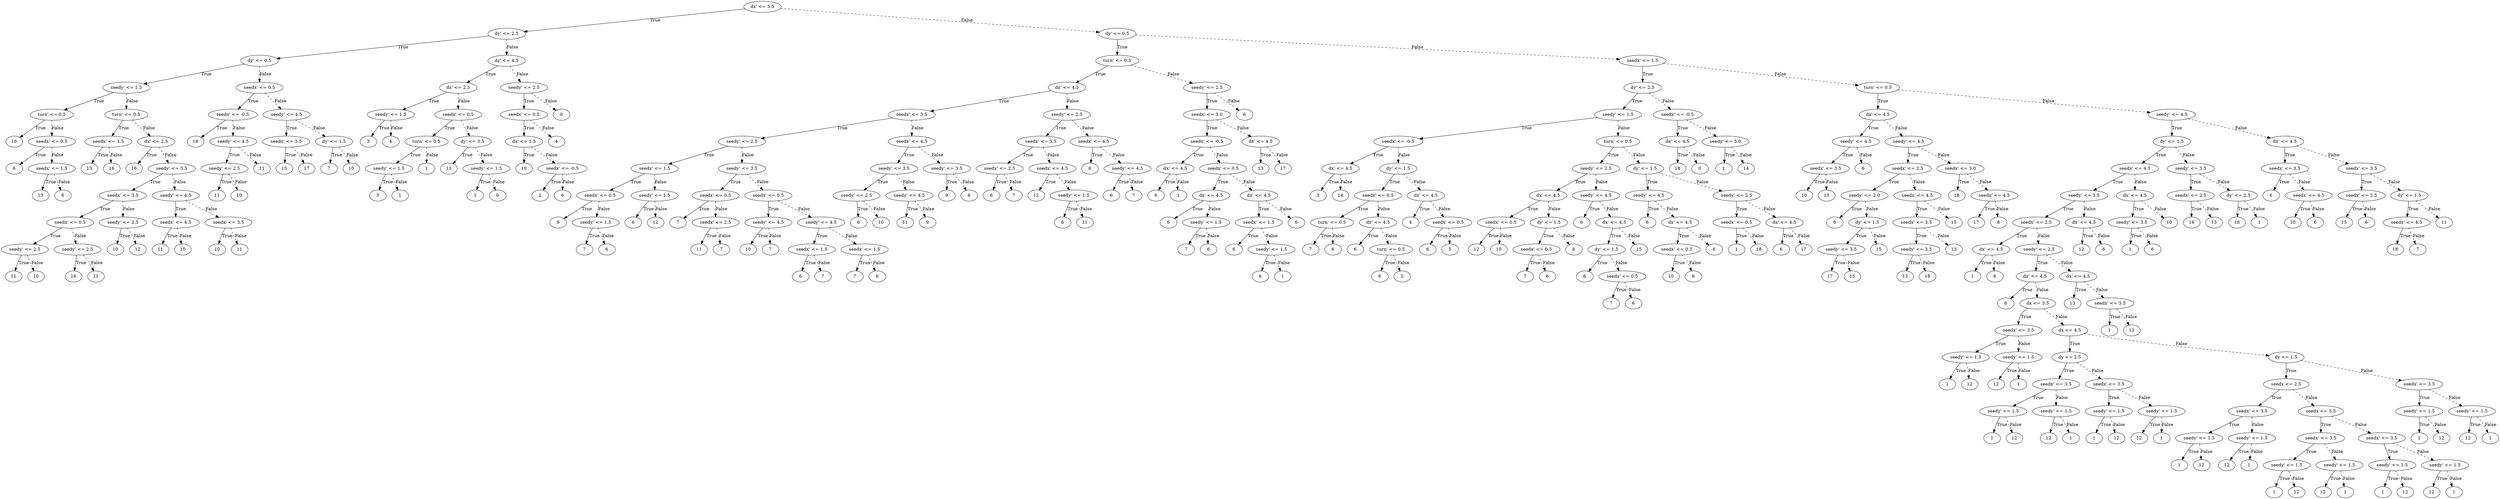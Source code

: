 digraph {
0 [label="dx' <= 3.5"];
1 [label="dy' <= 2.5"];
2 [label="dy' <= 0.5"];
3 [label="seedy' <= 1.5"];
4 [label="turn' <= 0.5"];
5 [label="16"];
4 -> 5 [label="True"];
6 [label="seedx' <= 0.5"];
7 [label="6"];
6 -> 7 [label="True"];
8 [label="seedx' <= 1.5"];
9 [label="13"];
8 -> 9 [label="True"];
10 [label="6"];
8 -> 10 [style="dashed", label="False"];
6 -> 8 [style="dashed", label="False"];
4 -> 6 [style="dashed", label="False"];
3 -> 4 [label="True"];
11 [label="turn' <= 0.5"];
12 [label="seedx' <= 1.5"];
13 [label="13"];
12 -> 13 [label="True"];
14 [label="16"];
12 -> 14 [style="dashed", label="False"];
11 -> 12 [label="True"];
15 [label="dx' <= 2.5"];
16 [label="16"];
15 -> 16 [label="True"];
17 [label="seedy' <= 3.5"];
18 [label="seedx' <= 3.5"];
19 [label="seedx' <= 0.5"];
20 [label="seedy' <= 2.5"];
21 [label="11"];
20 -> 21 [label="True"];
22 [label="10"];
20 -> 22 [style="dashed", label="False"];
19 -> 20 [label="True"];
23 [label="seedy' <= 2.5"];
24 [label="16"];
23 -> 24 [label="True"];
25 [label="11"];
23 -> 25 [style="dashed", label="False"];
19 -> 23 [style="dashed", label="False"];
18 -> 19 [label="True"];
26 [label="seedy' <= 2.5"];
27 [label="10"];
26 -> 27 [label="True"];
28 [label="12"];
26 -> 28 [style="dashed", label="False"];
18 -> 26 [style="dashed", label="False"];
17 -> 18 [label="True"];
29 [label="seedy' <= 4.5"];
30 [label="seedx' <= 4.5"];
31 [label="11"];
30 -> 31 [label="True"];
32 [label="10"];
30 -> 32 [style="dashed", label="False"];
29 -> 30 [label="True"];
33 [label="seedx' <= 3.5"];
34 [label="10"];
33 -> 34 [label="True"];
35 [label="11"];
33 -> 35 [style="dashed", label="False"];
29 -> 33 [style="dashed", label="False"];
17 -> 29 [style="dashed", label="False"];
15 -> 17 [style="dashed", label="False"];
11 -> 15 [style="dashed", label="False"];
3 -> 11 [style="dashed", label="False"];
2 -> 3 [label="True"];
36 [label="seedx' <= 0.5"];
37 [label="seedx' <= -0.5"];
38 [label="18"];
37 -> 38 [label="True"];
39 [label="seedy' <= 4.5"];
40 [label="seedy' <= 2.5"];
41 [label="11"];
40 -> 41 [label="True"];
42 [label="10"];
40 -> 42 [style="dashed", label="False"];
39 -> 40 [label="True"];
43 [label="11"];
39 -> 43 [style="dashed", label="False"];
37 -> 39 [style="dashed", label="False"];
36 -> 37 [label="True"];
44 [label="seedy' <= 4.5"];
45 [label="seedx' <= 3.5"];
46 [label="15"];
45 -> 46 [label="True"];
47 [label="17"];
45 -> 47 [style="dashed", label="False"];
44 -> 45 [label="True"];
48 [label="dy' <= 1.5"];
49 [label="7"];
48 -> 49 [label="True"];
50 [label="10"];
48 -> 50 [style="dashed", label="False"];
44 -> 48 [style="dashed", label="False"];
36 -> 44 [style="dashed", label="False"];
2 -> 36 [style="dashed", label="False"];
1 -> 2 [label="True"];
51 [label="dy' <= 4.5"];
52 [label="dx' <= 2.5"];
53 [label="seedy' <= 1.5"];
54 [label="3"];
53 -> 54 [label="True"];
55 [label="4"];
53 -> 55 [style="dashed", label="False"];
52 -> 53 [label="True"];
56 [label="seedx' <= 0.5"];
57 [label="turn' <= 0.5"];
58 [label="seedy' <= 1.5"];
59 [label="3"];
58 -> 59 [label="True"];
60 [label="1"];
58 -> 60 [style="dashed", label="False"];
57 -> 58 [label="True"];
61 [label="1"];
57 -> 61 [style="dashed", label="False"];
56 -> 57 [label="True"];
62 [label="dy' <= 3.5"];
63 [label="13"];
62 -> 63 [label="True"];
64 [label="seedy' <= 1.5"];
65 [label="1"];
64 -> 65 [label="True"];
66 [label="0"];
64 -> 66 [style="dashed", label="False"];
62 -> 64 [style="dashed", label="False"];
56 -> 62 [style="dashed", label="False"];
52 -> 56 [style="dashed", label="False"];
51 -> 52 [label="True"];
67 [label="seedy' <= 2.5"];
68 [label="seedx' <= 0.5"];
69 [label="dx' <= 1.5"];
70 [label="10"];
69 -> 70 [label="True"];
71 [label="seedx' <= -0.5"];
72 [label="2"];
71 -> 72 [label="True"];
73 [label="6"];
71 -> 73 [style="dashed", label="False"];
69 -> 71 [style="dashed", label="False"];
68 -> 69 [label="True"];
74 [label="4"];
68 -> 74 [style="dashed", label="False"];
67 -> 68 [label="True"];
75 [label="0"];
67 -> 75 [style="dashed", label="False"];
51 -> 67 [style="dashed", label="False"];
1 -> 51 [style="dashed", label="False"];
0 -> 1 [label="True"];
76 [label="dy' <= 0.5"];
77 [label="turn' <= 0.5"];
78 [label="dx' <= 4.5"];
79 [label="seedx' <= 3.5"];
80 [label="seedy' <= 2.5"];
81 [label="seedx' <= 1.5"];
82 [label="seedx' <= 0.5"];
83 [label="6"];
82 -> 83 [label="True"];
84 [label="seedy' <= 1.5"];
85 [label="7"];
84 -> 85 [label="True"];
86 [label="6"];
84 -> 86 [style="dashed", label="False"];
82 -> 84 [style="dashed", label="False"];
81 -> 82 [label="True"];
87 [label="seedy' <= 1.5"];
88 [label="6"];
87 -> 88 [label="True"];
89 [label="12"];
87 -> 89 [style="dashed", label="False"];
81 -> 87 [style="dashed", label="False"];
80 -> 81 [label="True"];
90 [label="seedy' <= 3.5"];
91 [label="seedx' <= 0.5"];
92 [label="7"];
91 -> 92 [label="True"];
93 [label="seedx' <= 2.5"];
94 [label="11"];
93 -> 94 [label="True"];
95 [label="7"];
93 -> 95 [style="dashed", label="False"];
91 -> 93 [style="dashed", label="False"];
90 -> 91 [label="True"];
96 [label="seedx' <= 0.5"];
97 [label="seedy' <= 4.5"];
98 [label="10"];
97 -> 98 [label="True"];
99 [label="7"];
97 -> 99 [style="dashed", label="False"];
96 -> 97 [label="True"];
100 [label="seedy' <= 4.5"];
101 [label="seedx' <= 1.5"];
102 [label="6"];
101 -> 102 [label="True"];
103 [label="7"];
101 -> 103 [style="dashed", label="False"];
100 -> 101 [label="True"];
104 [label="seedx' <= 1.5"];
105 [label="7"];
104 -> 105 [label="True"];
106 [label="6"];
104 -> 106 [style="dashed", label="False"];
100 -> 104 [style="dashed", label="False"];
96 -> 100 [style="dashed", label="False"];
90 -> 96 [style="dashed", label="False"];
80 -> 90 [style="dashed", label="False"];
79 -> 80 [label="True"];
107 [label="seedx' <= 4.5"];
108 [label="seedy' <= 3.5"];
109 [label="seedy' <= 2.5"];
110 [label="6"];
109 -> 110 [label="True"];
111 [label="10"];
109 -> 111 [style="dashed", label="False"];
108 -> 109 [label="True"];
112 [label="seedy' <= 4.5"];
113 [label="11"];
112 -> 113 [label="True"];
114 [label="9"];
112 -> 114 [style="dashed", label="False"];
108 -> 112 [style="dashed", label="False"];
107 -> 108 [label="True"];
115 [label="seedy' <= 3.5"];
116 [label="9"];
115 -> 116 [label="True"];
117 [label="6"];
115 -> 117 [style="dashed", label="False"];
107 -> 115 [style="dashed", label="False"];
79 -> 107 [style="dashed", label="False"];
78 -> 79 [label="True"];
118 [label="seedy' <= 2.5"];
119 [label="seedx' <= 3.5"];
120 [label="seedx' <= 2.5"];
121 [label="6"];
120 -> 121 [label="True"];
122 [label="7"];
120 -> 122 [style="dashed", label="False"];
119 -> 120 [label="True"];
123 [label="seedx' <= 4.5"];
124 [label="12"];
123 -> 124 [label="True"];
125 [label="seedy' <= 1.5"];
126 [label="6"];
125 -> 126 [label="True"];
127 [label="11"];
125 -> 127 [style="dashed", label="False"];
123 -> 125 [style="dashed", label="False"];
119 -> 123 [style="dashed", label="False"];
118 -> 119 [label="True"];
128 [label="seedx' <= 4.5"];
129 [label="6"];
128 -> 129 [label="True"];
130 [label="seedy' <= 4.5"];
131 [label="6"];
130 -> 131 [label="True"];
132 [label="7"];
130 -> 132 [style="dashed", label="False"];
128 -> 130 [style="dashed", label="False"];
118 -> 128 [style="dashed", label="False"];
78 -> 118 [style="dashed", label="False"];
77 -> 78 [label="True"];
133 [label="seedy' <= 2.5"];
134 [label="seedx' <= 3.0"];
135 [label="seedx' <= -0.5"];
136 [label="dx' <= 4.5"];
137 [label="6"];
136 -> 137 [label="True"];
138 [label="1"];
136 -> 138 [style="dashed", label="False"];
135 -> 136 [label="True"];
139 [label="seedx' <= 0.5"];
140 [label="dx' <= 4.5"];
141 [label="6"];
140 -> 141 [label="True"];
142 [label="seedy' <= 1.5"];
143 [label="7"];
142 -> 143 [label="True"];
144 [label="6"];
142 -> 144 [style="dashed", label="False"];
140 -> 142 [style="dashed", label="False"];
139 -> 140 [label="True"];
145 [label="dx' <= 4.5"];
146 [label="seedx' <= 1.5"];
147 [label="6"];
146 -> 147 [label="True"];
148 [label="seedy' <= 1.5"];
149 [label="6"];
148 -> 149 [label="True"];
150 [label="1"];
148 -> 150 [style="dashed", label="False"];
146 -> 148 [style="dashed", label="False"];
145 -> 146 [label="True"];
151 [label="6"];
145 -> 151 [style="dashed", label="False"];
139 -> 145 [style="dashed", label="False"];
135 -> 139 [style="dashed", label="False"];
134 -> 135 [label="True"];
152 [label="dx' <= 4.5"];
153 [label="13"];
152 -> 153 [label="True"];
154 [label="17"];
152 -> 154 [style="dashed", label="False"];
134 -> 152 [style="dashed", label="False"];
133 -> 134 [label="True"];
155 [label="6"];
133 -> 155 [style="dashed", label="False"];
77 -> 133 [style="dashed", label="False"];
76 -> 77 [label="True"];
156 [label="seedx' <= 1.5"];
157 [label="dy' <= 2.5"];
158 [label="seedy' <= 1.5"];
159 [label="seedx' <= -0.5"];
160 [label="dx' <= 4.5"];
161 [label="3"];
160 -> 161 [label="True"];
162 [label="14"];
160 -> 162 [style="dashed", label="False"];
159 -> 160 [label="True"];
163 [label="dy' <= 1.5"];
164 [label="seedx' <= 0.5"];
165 [label="turn' <= 0.5"];
166 [label="7"];
165 -> 166 [label="True"];
167 [label="6"];
165 -> 167 [style="dashed", label="False"];
164 -> 165 [label="True"];
168 [label="dx' <= 4.5"];
169 [label="6"];
168 -> 169 [label="True"];
170 [label="turn' <= 0.5"];
171 [label="6"];
170 -> 171 [label="True"];
172 [label="5"];
170 -> 172 [style="dashed", label="False"];
168 -> 170 [style="dashed", label="False"];
164 -> 168 [style="dashed", label="False"];
163 -> 164 [label="True"];
173 [label="dx' <= 4.5"];
174 [label="4"];
173 -> 174 [label="True"];
175 [label="seedx' <= 0.5"];
176 [label="6"];
175 -> 176 [label="True"];
177 [label="5"];
175 -> 177 [style="dashed", label="False"];
173 -> 175 [style="dashed", label="False"];
163 -> 173 [style="dashed", label="False"];
159 -> 163 [style="dashed", label="False"];
158 -> 159 [label="True"];
178 [label="turn' <= 0.5"];
179 [label="seedy' <= 2.5"];
180 [label="dx' <= 4.5"];
181 [label="seedx' <= 0.5"];
182 [label="12"];
181 -> 182 [label="True"];
183 [label="10"];
181 -> 183 [style="dashed", label="False"];
180 -> 181 [label="True"];
184 [label="dy' <= 1.5"];
185 [label="seedx' <= 0.5"];
186 [label="7"];
185 -> 186 [label="True"];
187 [label="6"];
185 -> 187 [style="dashed", label="False"];
184 -> 185 [label="True"];
188 [label="6"];
184 -> 188 [style="dashed", label="False"];
180 -> 184 [style="dashed", label="False"];
179 -> 180 [label="True"];
189 [label="seedy' <= 4.5"];
190 [label="6"];
189 -> 190 [label="True"];
191 [label="dx' <= 4.5"];
192 [label="dy' <= 1.5"];
193 [label="6"];
192 -> 193 [label="True"];
194 [label="seedx' <= 0.5"];
195 [label="7"];
194 -> 195 [label="True"];
196 [label="6"];
194 -> 196 [style="dashed", label="False"];
192 -> 194 [style="dashed", label="False"];
191 -> 192 [label="True"];
197 [label="15"];
191 -> 197 [style="dashed", label="False"];
189 -> 191 [style="dashed", label="False"];
179 -> 189 [style="dashed", label="False"];
178 -> 179 [label="True"];
198 [label="dy' <= 1.5"];
199 [label="seedy' <= 4.5"];
200 [label="6"];
199 -> 200 [label="True"];
201 [label="dx' <= 4.5"];
202 [label="seedx' <= 0.5"];
203 [label="10"];
202 -> 203 [label="True"];
204 [label="6"];
202 -> 204 [style="dashed", label="False"];
201 -> 202 [label="True"];
205 [label="6"];
201 -> 205 [style="dashed", label="False"];
199 -> 201 [style="dashed", label="False"];
198 -> 199 [label="True"];
206 [label="seedy' <= 2.5"];
207 [label="seedx' <= 0.5"];
208 [label="1"];
207 -> 208 [label="True"];
209 [label="18"];
207 -> 209 [style="dashed", label="False"];
206 -> 207 [label="True"];
210 [label="dx' <= 4.5"];
211 [label="6"];
210 -> 211 [label="True"];
212 [label="17"];
210 -> 212 [style="dashed", label="False"];
206 -> 210 [style="dashed", label="False"];
198 -> 206 [style="dashed", label="False"];
178 -> 198 [style="dashed", label="False"];
158 -> 178 [style="dashed", label="False"];
157 -> 158 [label="True"];
213 [label="seedx' <= -0.5"];
214 [label="dx' <= 4.5"];
215 [label="18"];
214 -> 215 [label="True"];
216 [label="0"];
214 -> 216 [style="dashed", label="False"];
213 -> 214 [label="True"];
217 [label="seedy' <= 3.0"];
218 [label="1"];
217 -> 218 [label="True"];
219 [label="14"];
217 -> 219 [style="dashed", label="False"];
213 -> 217 [style="dashed", label="False"];
157 -> 213 [style="dashed", label="False"];
156 -> 157 [label="True"];
220 [label="turn' <= 0.5"];
221 [label="dx' <= 4.5"];
222 [label="seedy' <= 4.5"];
223 [label="seedx' <= 3.5"];
224 [label="10"];
223 -> 224 [label="True"];
225 [label="13"];
223 -> 225 [style="dashed", label="False"];
222 -> 223 [label="True"];
226 [label="6"];
222 -> 226 [style="dashed", label="False"];
221 -> 222 [label="True"];
227 [label="seedy' <= 4.5"];
228 [label="seedx' <= 2.5"];
229 [label="seedy' <= 2.0"];
230 [label="6"];
229 -> 230 [label="True"];
231 [label="dy' <= 1.5"];
232 [label="seedy' <= 3.5"];
233 [label="17"];
232 -> 233 [label="True"];
234 [label="15"];
232 -> 234 [style="dashed", label="False"];
231 -> 232 [label="True"];
235 [label="15"];
231 -> 235 [style="dashed", label="False"];
229 -> 231 [style="dashed", label="False"];
228 -> 229 [label="True"];
236 [label="seedx' <= 4.5"];
237 [label="seedx' <= 3.5"];
238 [label="seedy' <= 3.5"];
239 [label="13"];
238 -> 239 [label="True"];
240 [label="18"];
238 -> 240 [style="dashed", label="False"];
237 -> 238 [label="True"];
241 [label="13"];
237 -> 241 [style="dashed", label="False"];
236 -> 237 [label="True"];
242 [label="15"];
236 -> 242 [style="dashed", label="False"];
228 -> 236 [style="dashed", label="False"];
227 -> 228 [label="True"];
243 [label="seedx' <= 3.0"];
244 [label="18"];
243 -> 244 [label="True"];
245 [label="seedx' <= 4.5"];
246 [label="17"];
245 -> 246 [label="True"];
247 [label="8"];
245 -> 247 [style="dashed", label="False"];
243 -> 245 [style="dashed", label="False"];
227 -> 243 [style="dashed", label="False"];
221 -> 227 [style="dashed", label="False"];
220 -> 221 [label="True"];
248 [label="seedy' <= 4.5"];
249 [label="dy' <= 1.5"];
250 [label="seedx' <= 4.5"];
251 [label="seedy' <= 3.5"];
252 [label="seedx' <= 2.5"];
253 [label="dx' <= 4.5"];
254 [label="1"];
253 -> 254 [label="True"];
255 [label="6"];
253 -> 255 [style="dashed", label="False"];
252 -> 253 [label="True"];
256 [label="seedy' <= 2.5"];
257 [label="dx' <= 4.5"];
258 [label="6"];
257 -> 258 [label="True"];
259 [label="dx <= 3.5"];
260 [label="seedx' <= 3.5"];
261 [label="seedy' <= 1.5"];
262 [label="1"];
261 -> 262 [label="True"];
263 [label="12"];
261 -> 263 [style="dashed", label="False"];
260 -> 261 [label="True"];
264 [label="seedy' <= 1.5"];
265 [label="12"];
264 -> 265 [label="True"];
266 [label="1"];
264 -> 266 [style="dashed", label="False"];
260 -> 264 [style="dashed", label="False"];
259 -> 260 [label="True"];
267 [label="dx <= 4.5"];
268 [label="dy <= 2.5"];
269 [label="seedx' <= 3.5"];
270 [label="seedy' <= 1.5"];
271 [label="1"];
270 -> 271 [label="True"];
272 [label="12"];
270 -> 272 [style="dashed", label="False"];
269 -> 270 [label="True"];
273 [label="seedy' <= 1.5"];
274 [label="12"];
273 -> 274 [label="True"];
275 [label="1"];
273 -> 275 [style="dashed", label="False"];
269 -> 273 [style="dashed", label="False"];
268 -> 269 [label="True"];
276 [label="seedx' <= 3.5"];
277 [label="seedy' <= 1.5"];
278 [label="1"];
277 -> 278 [label="True"];
279 [label="12"];
277 -> 279 [style="dashed", label="False"];
276 -> 277 [label="True"];
280 [label="seedy' <= 1.5"];
281 [label="12"];
280 -> 281 [label="True"];
282 [label="1"];
280 -> 282 [style="dashed", label="False"];
276 -> 280 [style="dashed", label="False"];
268 -> 276 [style="dashed", label="False"];
267 -> 268 [label="True"];
283 [label="dy <= 1.5"];
284 [label="seedx <= 2.5"];
285 [label="seedx' <= 3.5"];
286 [label="seedy' <= 1.5"];
287 [label="1"];
286 -> 287 [label="True"];
288 [label="12"];
286 -> 288 [style="dashed", label="False"];
285 -> 286 [label="True"];
289 [label="seedy' <= 1.5"];
290 [label="12"];
289 -> 290 [label="True"];
291 [label="1"];
289 -> 291 [style="dashed", label="False"];
285 -> 289 [style="dashed", label="False"];
284 -> 285 [label="True"];
292 [label="seedx <= 3.5"];
293 [label="seedx' <= 3.5"];
294 [label="seedy' <= 1.5"];
295 [label="1"];
294 -> 295 [label="True"];
296 [label="12"];
294 -> 296 [style="dashed", label="False"];
293 -> 294 [label="True"];
297 [label="seedy' <= 1.5"];
298 [label="12"];
297 -> 298 [label="True"];
299 [label="1"];
297 -> 299 [style="dashed", label="False"];
293 -> 297 [style="dashed", label="False"];
292 -> 293 [label="True"];
300 [label="seedx' <= 3.5"];
301 [label="seedy' <= 1.5"];
302 [label="1"];
301 -> 302 [label="True"];
303 [label="12"];
301 -> 303 [style="dashed", label="False"];
300 -> 301 [label="True"];
304 [label="seedy' <= 1.5"];
305 [label="12"];
304 -> 305 [label="True"];
306 [label="1"];
304 -> 306 [style="dashed", label="False"];
300 -> 304 [style="dashed", label="False"];
292 -> 300 [style="dashed", label="False"];
284 -> 292 [style="dashed", label="False"];
283 -> 284 [label="True"];
307 [label="seedx' <= 3.5"];
308 [label="seedy' <= 1.5"];
309 [label="1"];
308 -> 309 [label="True"];
310 [label="12"];
308 -> 310 [style="dashed", label="False"];
307 -> 308 [label="True"];
311 [label="seedy' <= 1.5"];
312 [label="12"];
311 -> 312 [label="True"];
313 [label="1"];
311 -> 313 [style="dashed", label="False"];
307 -> 311 [style="dashed", label="False"];
283 -> 307 [style="dashed", label="False"];
267 -> 283 [style="dashed", label="False"];
259 -> 267 [style="dashed", label="False"];
257 -> 259 [style="dashed", label="False"];
256 -> 257 [label="True"];
314 [label="dx' <= 4.5"];
315 [label="13"];
314 -> 315 [label="True"];
316 [label="seedx' <= 3.5"];
317 [label="1"];
316 -> 317 [label="True"];
318 [label="13"];
316 -> 318 [style="dashed", label="False"];
314 -> 316 [style="dashed", label="False"];
256 -> 314 [style="dashed", label="False"];
252 -> 256 [style="dashed", label="False"];
251 -> 252 [label="True"];
319 [label="dx' <= 4.5"];
320 [label="12"];
319 -> 320 [label="True"];
321 [label="6"];
319 -> 321 [style="dashed", label="False"];
251 -> 319 [style="dashed", label="False"];
250 -> 251 [label="True"];
322 [label="dx' <= 4.5"];
323 [label="seedy' <= 3.5"];
324 [label="1"];
323 -> 324 [label="True"];
325 [label="6"];
323 -> 325 [style="dashed", label="False"];
322 -> 323 [label="True"];
326 [label="10"];
322 -> 326 [style="dashed", label="False"];
250 -> 322 [style="dashed", label="False"];
249 -> 250 [label="True"];
327 [label="seedy' <= 3.5"];
328 [label="seedx' <= 2.5"];
329 [label="16"];
328 -> 329 [label="True"];
330 [label="13"];
328 -> 330 [style="dashed", label="False"];
327 -> 328 [label="True"];
331 [label="dy' <= 2.5"];
332 [label="18"];
331 -> 332 [label="True"];
333 [label="1"];
331 -> 333 [style="dashed", label="False"];
327 -> 331 [style="dashed", label="False"];
249 -> 327 [style="dashed", label="False"];
248 -> 249 [label="True"];
334 [label="dx' <= 4.5"];
335 [label="seedx' <= 3.5"];
336 [label="6"];
335 -> 336 [label="True"];
337 [label="seedx' <= 4.5"];
338 [label="10"];
337 -> 338 [label="True"];
339 [label="6"];
337 -> 339 [style="dashed", label="False"];
335 -> 337 [style="dashed", label="False"];
334 -> 335 [label="True"];
340 [label="seedx' <= 3.5"];
341 [label="seedx' <= 2.5"];
342 [label="15"];
341 -> 342 [label="True"];
343 [label="6"];
341 -> 343 [style="dashed", label="False"];
340 -> 341 [label="True"];
344 [label="dy' <= 1.5"];
345 [label="seedx' <= 4.5"];
346 [label="18"];
345 -> 346 [label="True"];
347 [label="7"];
345 -> 347 [style="dashed", label="False"];
344 -> 345 [label="True"];
348 [label="11"];
344 -> 348 [style="dashed", label="False"];
340 -> 344 [style="dashed", label="False"];
334 -> 340 [style="dashed", label="False"];
248 -> 334 [style="dashed", label="False"];
220 -> 248 [style="dashed", label="False"];
156 -> 220 [style="dashed", label="False"];
76 -> 156 [style="dashed", label="False"];
0 -> 76 [style="dashed", label="False"];

}